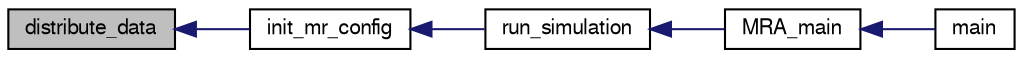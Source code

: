 digraph G
{
  edge [fontname="FreeSans",fontsize="10",labelfontname="FreeSans",labelfontsize="10"];
  node [fontname="FreeSans",fontsize="10",shape=record];
  rankdir="LR";
  Node1 [label="distribute_data",height=0.2,width=0.4,color="black", fillcolor="grey75", style="filled" fontcolor="black"];
  Node1 -> Node2 [dir="back",color="midnightblue",fontsize="10",style="solid"];
  Node2 [label="init_mr_config",height=0.2,width=0.4,color="black", fillcolor="white", style="filled",URL="$simcore_8c.html#ae28f0c58b8be7877a41bc3635088c904",tooltip="Initialize the MapReduce configuration."];
  Node2 -> Node3 [dir="back",color="midnightblue",fontsize="10",style="solid"];
  Node3 [label="run_simulation",height=0.2,width=0.4,color="black", fillcolor="white", style="filled",URL="$simcore_8c.html#a30374047fbbd4e1bfb41a8b8db7380e4"];
  Node3 -> Node4 [dir="back",color="midnightblue",fontsize="10",style="solid"];
  Node4 [label="MRA_main",height=0.2,width=0.4,color="black", fillcolor="white", style="filled",URL="$mra_8h.html#a002d713ab68756c7102fdf5d914a30da"];
  Node4 -> Node5 [dir="back",color="midnightblue",fontsize="10",style="solid"];
  Node5 [label="main",height=0.2,width=0.4,color="black", fillcolor="white", style="filled",URL="$hello_8c.html#a0ddf1224851353fc92bfbff6f499fa97"];
}

